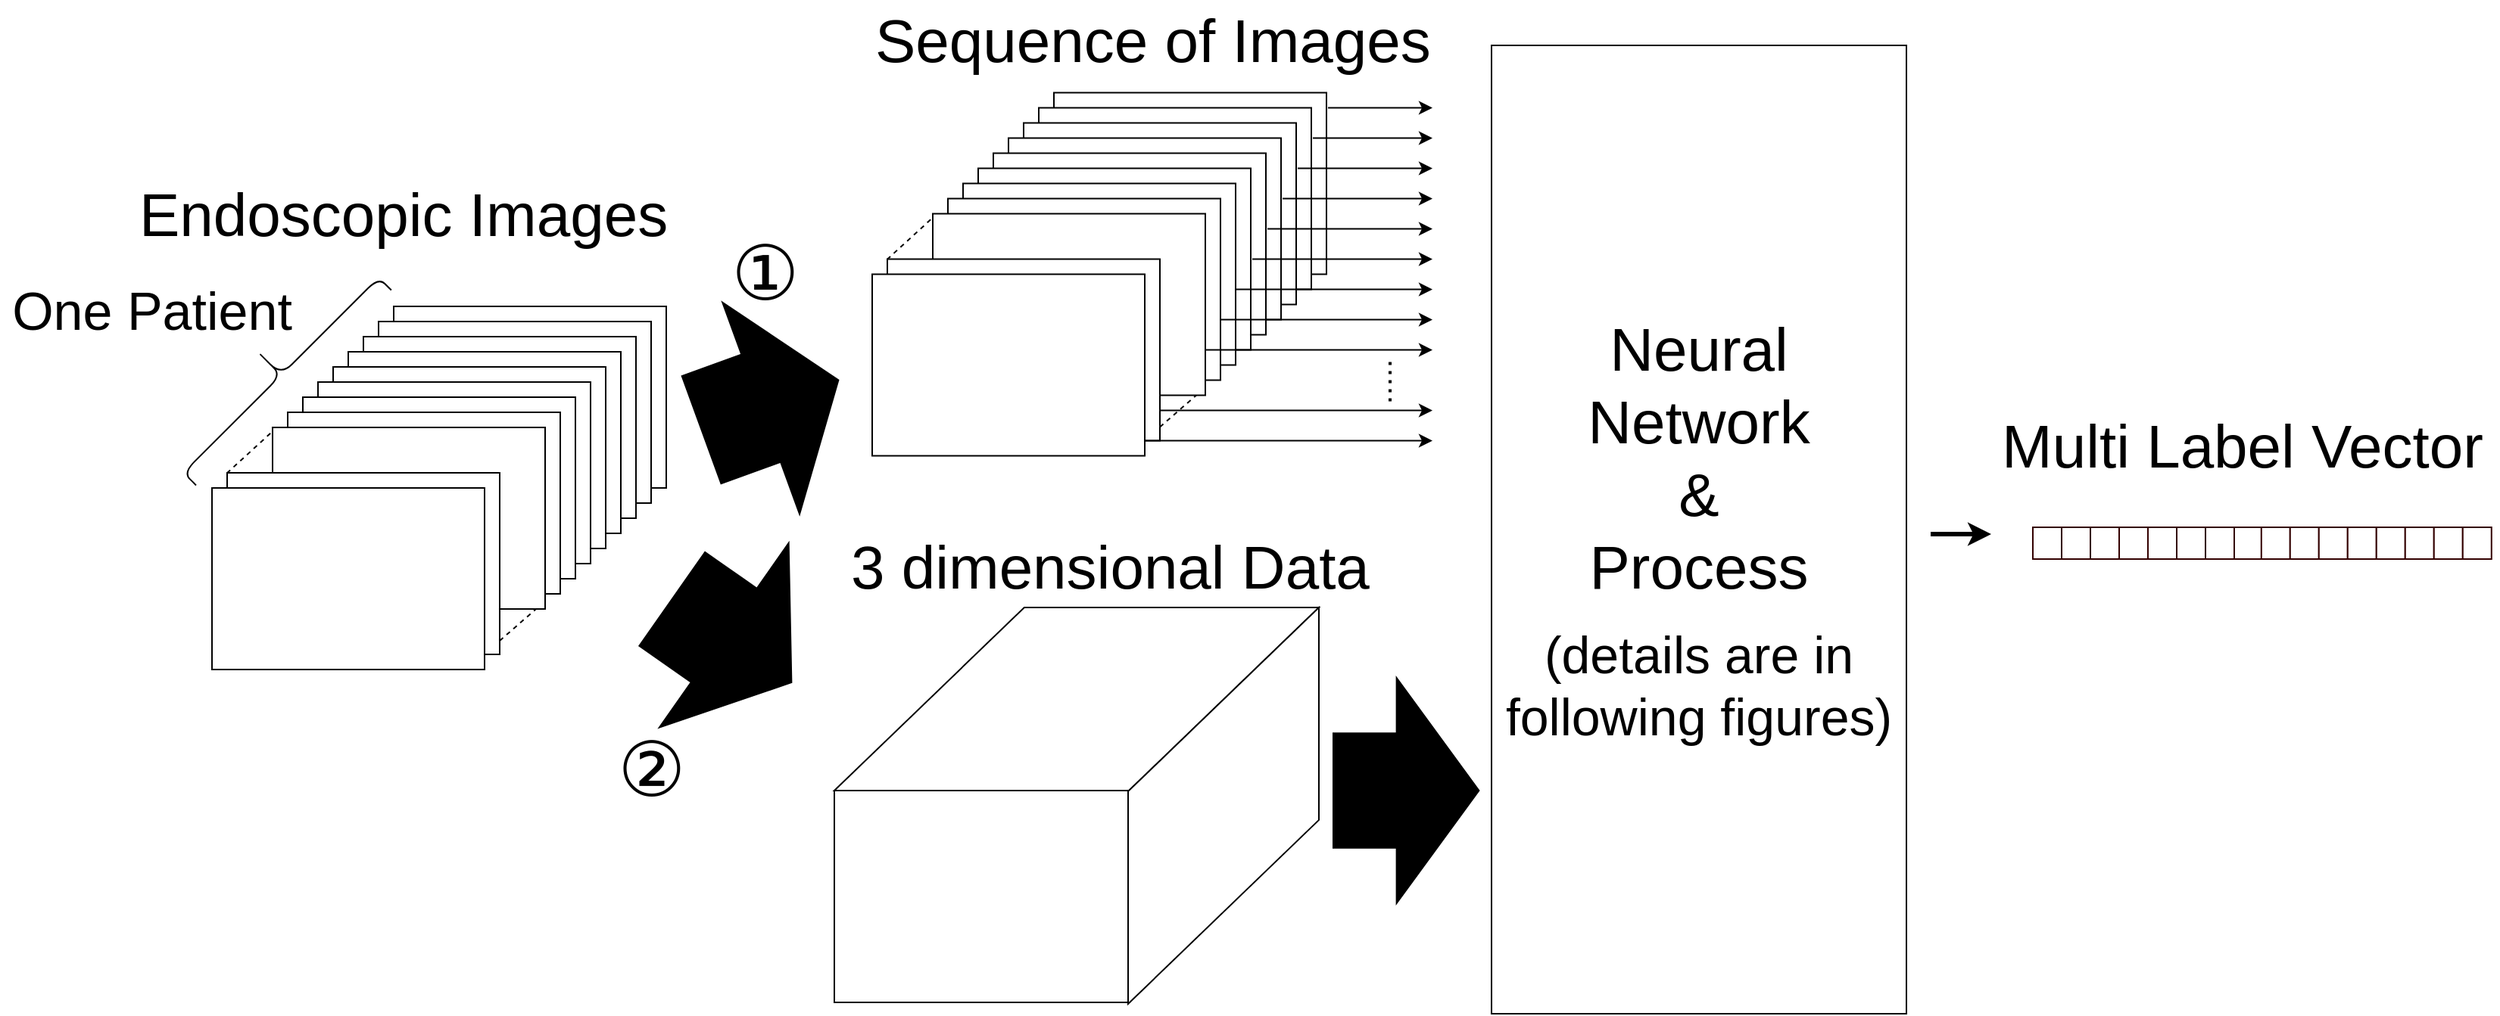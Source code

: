 <mxfile version="12.5.5" type="device"><diagram id="LJlvn_eN7_B9yyw2BRqZ" name="Page-1"><mxGraphModel dx="2607" dy="2450" grid="1" gridSize="10" guides="1" tooltips="1" connect="1" arrows="1" fold="1" page="1" pageScale="1" pageWidth="827" pageHeight="1169" math="0" shadow="0"><root><mxCell id="0"/><mxCell id="1" parent="0"/><mxCell id="wsB86Zvu5WprsDZRKFzO-258" value="" style="rounded=0;whiteSpace=wrap;html=1;" parent="1" vertex="1"><mxGeometry x="641" y="101.25" width="180" height="120" as="geometry"/></mxCell><mxCell id="wsB86Zvu5WprsDZRKFzO-259" value="" style="rounded=0;whiteSpace=wrap;html=1;" parent="1" vertex="1"><mxGeometry x="631" y="111.25" width="180" height="120" as="geometry"/></mxCell><mxCell id="wsB86Zvu5WprsDZRKFzO-260" value="" style="endArrow=none;dashed=1;html=1;exitX=0.996;exitY=0.003;exitDx=0;exitDy=0;exitPerimeter=0;" parent="1" source="wsB86Zvu5WprsDZRKFzO-270" edge="1"><mxGeometry width="50" height="50" relative="1" as="geometry"><mxPoint x="721" y="304.25" as="sourcePoint"/><mxPoint x="741" y="181.25" as="targetPoint"/></mxGeometry></mxCell><mxCell id="wsB86Zvu5WprsDZRKFzO-261" value="" style="rounded=0;whiteSpace=wrap;html=1;" parent="1" vertex="1"><mxGeometry x="621" y="121.25" width="180" height="120" as="geometry"/></mxCell><mxCell id="wsB86Zvu5WprsDZRKFzO-262" value="" style="rounded=0;whiteSpace=wrap;html=1;" parent="1" vertex="1"><mxGeometry x="611" y="131.25" width="180" height="120" as="geometry"/></mxCell><mxCell id="wsB86Zvu5WprsDZRKFzO-263" value="" style="rounded=0;whiteSpace=wrap;html=1;" parent="1" vertex="1"><mxGeometry x="601" y="141.25" width="180" height="120" as="geometry"/></mxCell><mxCell id="wsB86Zvu5WprsDZRKFzO-264" value="" style="rounded=0;whiteSpace=wrap;html=1;" parent="1" vertex="1"><mxGeometry x="591" y="151.25" width="180" height="120" as="geometry"/></mxCell><mxCell id="wsB86Zvu5WprsDZRKFzO-265" value="" style="rounded=0;whiteSpace=wrap;html=1;" parent="1" vertex="1"><mxGeometry x="581" y="161.25" width="180" height="120" as="geometry"/></mxCell><mxCell id="wsB86Zvu5WprsDZRKFzO-266" value="" style="rounded=0;whiteSpace=wrap;html=1;" parent="1" vertex="1"><mxGeometry x="571" y="171.25" width="180" height="120" as="geometry"/></mxCell><mxCell id="wsB86Zvu5WprsDZRKFzO-267" value="" style="rounded=0;whiteSpace=wrap;html=1;" parent="1" vertex="1"><mxGeometry x="561" y="181.25" width="180" height="120" as="geometry"/></mxCell><mxCell id="wsB86Zvu5WprsDZRKFzO-268" value="" style="endArrow=none;dashed=1;html=1;exitX=0.977;exitY=0.936;exitDx=0;exitDy=0;exitPerimeter=0;" parent="1" edge="1"><mxGeometry width="50" height="50" relative="1" as="geometry"><mxPoint x="711" y="322.25" as="sourcePoint"/><mxPoint x="735" y="301.25" as="targetPoint"/></mxGeometry></mxCell><mxCell id="wsB86Zvu5WprsDZRKFzO-269" value="" style="endArrow=none;dashed=1;html=1;exitX=-0.001;exitY=0.002;exitDx=0;exitDy=0;exitPerimeter=0;entryX=0.002;entryY=0.019;entryDx=0;entryDy=0;entryPerimeter=0;" parent="1" source="wsB86Zvu5WprsDZRKFzO-270" target="wsB86Zvu5WprsDZRKFzO-267" edge="1"><mxGeometry width="50" height="50" relative="1" as="geometry"><mxPoint x="720" y="221.25" as="sourcePoint"/><mxPoint x="751" y="191.25" as="targetPoint"/></mxGeometry></mxCell><mxCell id="wsB86Zvu5WprsDZRKFzO-270" value="" style="rounded=0;whiteSpace=wrap;html=1;" parent="1" vertex="1"><mxGeometry x="531" y="211.25" width="180" height="120" as="geometry"/></mxCell><mxCell id="wsB86Zvu5WprsDZRKFzO-271" value="" style="rounded=0;whiteSpace=wrap;html=1;" parent="1" vertex="1"><mxGeometry x="521" y="221.25" width="180" height="120" as="geometry"/></mxCell><mxCell id="wsB86Zvu5WprsDZRKFzO-272" value="&lt;font style=&quot;font-size: 40px&quot;&gt;Endoscopic Images&lt;/font&gt;" style="text;html=1;resizable=0;points=[];autosize=1;align=left;verticalAlign=top;spacingTop=-4;" parent="1" vertex="1"><mxGeometry x="35" y="155" width="360" height="30" as="geometry"/></mxCell><mxCell id="wsB86Zvu5WprsDZRKFzO-276" value="" style="endArrow=classic;html=1;strokeWidth=1;" parent="1" edge="1"><mxGeometry width="50" height="50" relative="1" as="geometry"><mxPoint x="701" y="331.25" as="sourcePoint"/><mxPoint x="891" y="331.25" as="targetPoint"/></mxGeometry></mxCell><mxCell id="wsB86Zvu5WprsDZRKFzO-277" value="" style="endArrow=classic;html=1;strokeWidth=1;" parent="1" edge="1"><mxGeometry width="50" height="50" relative="1" as="geometry"><mxPoint x="711" y="311.25" as="sourcePoint"/><mxPoint x="891" y="311.25" as="targetPoint"/></mxGeometry></mxCell><mxCell id="wsB86Zvu5WprsDZRKFzO-278" value="" style="endArrow=classic;html=1;strokeWidth=1;" parent="1" edge="1"><mxGeometry width="50" height="50" relative="1" as="geometry"><mxPoint x="741" y="271.25" as="sourcePoint"/><mxPoint x="891" y="271.25" as="targetPoint"/></mxGeometry></mxCell><mxCell id="wsB86Zvu5WprsDZRKFzO-279" value="" style="endArrow=classic;html=1;strokeWidth=1;" parent="1" edge="1"><mxGeometry width="50" height="50" relative="1" as="geometry"><mxPoint x="751" y="251.25" as="sourcePoint"/><mxPoint x="891" y="251.25" as="targetPoint"/></mxGeometry></mxCell><mxCell id="wsB86Zvu5WprsDZRKFzO-280" value="" style="endArrow=classic;html=1;strokeWidth=1;" parent="1" edge="1"><mxGeometry width="50" height="50" relative="1" as="geometry"><mxPoint x="761" y="231.25" as="sourcePoint"/><mxPoint x="891" y="231.25" as="targetPoint"/></mxGeometry></mxCell><mxCell id="wsB86Zvu5WprsDZRKFzO-281" value="" style="endArrow=classic;html=1;strokeWidth=1;" parent="1" edge="1"><mxGeometry width="50" height="50" relative="1" as="geometry"><mxPoint x="772" y="211.25" as="sourcePoint"/><mxPoint x="891" y="211.25" as="targetPoint"/></mxGeometry></mxCell><mxCell id="wsB86Zvu5WprsDZRKFzO-283" value="" style="endArrow=classic;html=1;strokeWidth=1;" parent="1" edge="1"><mxGeometry width="50" height="50" relative="1" as="geometry"><mxPoint x="782" y="191.25" as="sourcePoint"/><mxPoint x="891" y="191.25" as="targetPoint"/></mxGeometry></mxCell><mxCell id="wsB86Zvu5WprsDZRKFzO-284" value="" style="endArrow=classic;html=1;strokeWidth=1;" parent="1" edge="1"><mxGeometry width="50" height="50" relative="1" as="geometry"><mxPoint x="792" y="171.25" as="sourcePoint"/><mxPoint x="891" y="171.25" as="targetPoint"/></mxGeometry></mxCell><mxCell id="wsB86Zvu5WprsDZRKFzO-285" value="" style="endArrow=classic;html=1;strokeWidth=1;" parent="1" edge="1"><mxGeometry width="50" height="50" relative="1" as="geometry"><mxPoint x="802" y="151.25" as="sourcePoint"/><mxPoint x="891" y="151.25" as="targetPoint"/></mxGeometry></mxCell><mxCell id="wsB86Zvu5WprsDZRKFzO-286" value="" style="endArrow=classic;html=1;strokeWidth=1;" parent="1" edge="1"><mxGeometry width="50" height="50" relative="1" as="geometry"><mxPoint x="822" y="111.25" as="sourcePoint"/><mxPoint x="891" y="111.25" as="targetPoint"/></mxGeometry></mxCell><mxCell id="wsB86Zvu5WprsDZRKFzO-298" value="" style="endArrow=classic;html=1;strokeWidth=1;" parent="1" edge="1"><mxGeometry width="50" height="50" relative="1" as="geometry"><mxPoint x="812" y="131.25" as="sourcePoint"/><mxPoint x="891" y="131.25" as="targetPoint"/></mxGeometry></mxCell><mxCell id="wsB86Zvu5WprsDZRKFzO-299" value="" style="endArrow=none;dashed=1;html=1;strokeWidth=2;dashPattern=1 2;" parent="1" edge="1"><mxGeometry width="50" height="50" relative="1" as="geometry"><mxPoint x="863" y="305.25" as="sourcePoint"/><mxPoint x="863" y="275.25" as="targetPoint"/></mxGeometry></mxCell><mxCell id="wsB86Zvu5WprsDZRKFzO-477" value="&lt;font style=&quot;font-size: 40px&quot;&gt;Multi Label Vector&lt;/font&gt;" style="text;html=1;resizable=0;points=[];autosize=1;align=left;verticalAlign=top;spacingTop=-4;" parent="1" vertex="1"><mxGeometry x="1265" y="308.25" width="330" height="30" as="geometry"/></mxCell><mxCell id="wsB86Zvu5WprsDZRKFzO-481" value="" style="rounded=0;whiteSpace=wrap;html=1;" parent="1" vertex="1"><mxGeometry x="205" y="242.5" width="180" height="120" as="geometry"/></mxCell><mxCell id="wsB86Zvu5WprsDZRKFzO-482" value="" style="rounded=0;whiteSpace=wrap;html=1;" parent="1" vertex="1"><mxGeometry x="195" y="252.5" width="180" height="120" as="geometry"/></mxCell><mxCell id="wsB86Zvu5WprsDZRKFzO-483" value="" style="endArrow=none;dashed=1;html=1;exitX=0.996;exitY=0.003;exitDx=0;exitDy=0;exitPerimeter=0;" parent="1" source="wsB86Zvu5WprsDZRKFzO-493" edge="1"><mxGeometry width="50" height="50" relative="1" as="geometry"><mxPoint x="285" y="445.5" as="sourcePoint"/><mxPoint x="305" y="322.5" as="targetPoint"/></mxGeometry></mxCell><mxCell id="wsB86Zvu5WprsDZRKFzO-484" value="" style="rounded=0;whiteSpace=wrap;html=1;" parent="1" vertex="1"><mxGeometry x="185" y="262.5" width="180" height="120" as="geometry"/></mxCell><mxCell id="wsB86Zvu5WprsDZRKFzO-485" value="" style="rounded=0;whiteSpace=wrap;html=1;" parent="1" vertex="1"><mxGeometry x="175" y="272.5" width="180" height="120" as="geometry"/></mxCell><mxCell id="wsB86Zvu5WprsDZRKFzO-486" value="" style="rounded=0;whiteSpace=wrap;html=1;" parent="1" vertex="1"><mxGeometry x="165" y="282.5" width="180" height="120" as="geometry"/></mxCell><mxCell id="wsB86Zvu5WprsDZRKFzO-487" value="" style="rounded=0;whiteSpace=wrap;html=1;" parent="1" vertex="1"><mxGeometry x="155" y="292.5" width="180" height="120" as="geometry"/></mxCell><mxCell id="wsB86Zvu5WprsDZRKFzO-488" value="" style="rounded=0;whiteSpace=wrap;html=1;" parent="1" vertex="1"><mxGeometry x="145" y="302.5" width="180" height="120" as="geometry"/></mxCell><mxCell id="wsB86Zvu5WprsDZRKFzO-489" value="" style="rounded=0;whiteSpace=wrap;html=1;" parent="1" vertex="1"><mxGeometry x="135" y="312.5" width="180" height="120" as="geometry"/></mxCell><mxCell id="wsB86Zvu5WprsDZRKFzO-490" value="" style="rounded=0;whiteSpace=wrap;html=1;" parent="1" vertex="1"><mxGeometry x="125" y="322.5" width="180" height="120" as="geometry"/></mxCell><mxCell id="wsB86Zvu5WprsDZRKFzO-491" value="" style="endArrow=none;dashed=1;html=1;exitX=0.977;exitY=0.936;exitDx=0;exitDy=0;exitPerimeter=0;" parent="1" edge="1"><mxGeometry width="50" height="50" relative="1" as="geometry"><mxPoint x="275" y="463.5" as="sourcePoint"/><mxPoint x="299" y="442.5" as="targetPoint"/></mxGeometry></mxCell><mxCell id="wsB86Zvu5WprsDZRKFzO-492" value="" style="endArrow=none;dashed=1;html=1;exitX=-0.001;exitY=0.002;exitDx=0;exitDy=0;exitPerimeter=0;entryX=0.002;entryY=0.019;entryDx=0;entryDy=0;entryPerimeter=0;" parent="1" source="wsB86Zvu5WprsDZRKFzO-493" target="wsB86Zvu5WprsDZRKFzO-490" edge="1"><mxGeometry width="50" height="50" relative="1" as="geometry"><mxPoint x="284" y="362.5" as="sourcePoint"/><mxPoint x="315" y="332.5" as="targetPoint"/></mxGeometry></mxCell><mxCell id="wsB86Zvu5WprsDZRKFzO-493" value="" style="rounded=0;whiteSpace=wrap;html=1;" parent="1" vertex="1"><mxGeometry x="95" y="352.5" width="180" height="120" as="geometry"/></mxCell><mxCell id="wsB86Zvu5WprsDZRKFzO-494" value="" style="rounded=0;whiteSpace=wrap;html=1;" parent="1" vertex="1"><mxGeometry x="85" y="362.5" width="180" height="120" as="geometry"/></mxCell><mxCell id="wsB86Zvu5WprsDZRKFzO-496" value="" style="endArrow=classic;html=1;strokeWidth=3;" parent="1" edge="1"><mxGeometry width="50" height="50" relative="1" as="geometry"><mxPoint x="1220" y="393" as="sourcePoint"/><mxPoint x="1260" y="393" as="targetPoint"/></mxGeometry></mxCell><mxCell id="wsB86Zvu5WprsDZRKFzO-772" value="" style="rounded=0;whiteSpace=wrap;html=1;" parent="1" vertex="1"><mxGeometry x="496" y="562.5" width="195" height="140" as="geometry"/></mxCell><mxCell id="wsB86Zvu5WprsDZRKFzO-773" value="" style="shape=parallelogram;perimeter=parallelogramPerimeter;whiteSpace=wrap;html=1;size=0.392;" parent="1" vertex="1"><mxGeometry x="496" y="441.5" width="320" height="121" as="geometry"/></mxCell><mxCell id="wsB86Zvu5WprsDZRKFzO-774" value="" style="shape=parallelogram;perimeter=parallelogramPerimeter;whiteSpace=wrap;html=1;size=0.464;rotation=-90;direction=west;flipH=1;" parent="1" vertex="1"><mxGeometry x="622" y="509.5" width="262" height="126" as="geometry"/></mxCell><mxCell id="wsB86Zvu5WprsDZRKFzO-777" value="&lt;font style=&quot;font-size: 50px&quot;&gt;①&lt;/font&gt;" style="text;html=1;align=center;verticalAlign=middle;resizable=0;points=[];autosize=1;" parent="1" vertex="1"><mxGeometry x="420" y="205" width="60" height="30" as="geometry"/></mxCell><mxCell id="wsB86Zvu5WprsDZRKFzO-778" value="&lt;font style=&quot;font-size: 50px&quot;&gt;②&lt;/font&gt;" style="text;html=1;align=center;verticalAlign=middle;resizable=0;points=[];autosize=1;" parent="1" vertex="1"><mxGeometry x="345" y="532.5" width="60" height="30" as="geometry"/></mxCell><mxCell id="wsB86Zvu5WprsDZRKFzO-779" value="&lt;font&gt;&lt;span style=&quot;font-size: 40px&quot;&gt;Neural&lt;/span&gt;&lt;br&gt;&lt;span style=&quot;font-size: 40px&quot;&gt;Network&lt;/span&gt;&lt;br&gt;&lt;span style=&quot;font-size: 40px&quot;&gt;&amp;amp;&lt;/span&gt;&lt;br&gt;&lt;span style=&quot;font-size: 40px&quot;&gt;Process&lt;/span&gt;&lt;br&gt;&lt;br&gt;&lt;font style=&quot;font-size: 34px&quot;&gt;(details are in following figures)&lt;/font&gt;&lt;br&gt;&lt;/font&gt;" style="rounded=0;whiteSpace=wrap;html=1;" parent="1" vertex="1"><mxGeometry x="930" y="70" width="274" height="640" as="geometry"/></mxCell><mxCell id="Bs0xQUDJQ58EPMD_71T0-1" value="&lt;font style=&quot;font-size: 40px&quot;&gt;Sequence of Images&lt;/font&gt;" style="text;html=1;resizable=0;points=[];autosize=1;align=left;verticalAlign=top;spacingTop=-4;" parent="1" vertex="1"><mxGeometry x="521" y="40" width="380" height="30" as="geometry"/></mxCell><mxCell id="Bs0xQUDJQ58EPMD_71T0-2" value="&lt;font style=&quot;font-size: 40px&quot;&gt;3 dimensional Data&lt;/font&gt;" style="text;html=1;resizable=0;points=[];autosize=1;align=left;verticalAlign=top;spacingTop=-4;" parent="1" vertex="1"><mxGeometry x="505" y="387.75" width="360" height="30" as="geometry"/></mxCell><mxCell id="Bs0xQUDJQ58EPMD_71T0-5" value="" style="shape=curlyBracket;whiteSpace=wrap;html=1;rounded=1;rotation=45;size=0.664;" parent="1" vertex="1"><mxGeometry x="109.08" y="192.7" width="35" height="182.34" as="geometry"/></mxCell><mxCell id="Bs0xQUDJQ58EPMD_71T0-6" value="&lt;font style=&quot;font-size: 35px&quot;&gt;One Patient&lt;/font&gt;" style="text;html=1;align=center;verticalAlign=middle;resizable=0;points=[];autosize=1;" parent="1" vertex="1"><mxGeometry x="-55" y="230" width="200" height="30" as="geometry"/></mxCell><mxCell id="Bs0xQUDJQ58EPMD_71T0-7" value="" style="shape=singleArrow;whiteSpace=wrap;html=1;rotation=35;fillColor=#000000;arrowWidth=0.778;arrowSize=0.344;strokeWidth=30;" parent="1" vertex="1"><mxGeometry x="395" y="432.5" width="63.74" height="60" as="geometry"/></mxCell><mxCell id="Bs0xQUDJQ58EPMD_71T0-8" value="" style="shape=singleArrow;whiteSpace=wrap;html=1;rotation=-20;fillColor=#000000;arrowWidth=0.778;arrowSize=0.344;strokeWidth=30;" parent="1" vertex="1"><mxGeometry x="420" y="278.25" width="63.74" height="60" as="geometry"/></mxCell><mxCell id="Bs0xQUDJQ58EPMD_71T0-9" value="" style="shape=singleArrow;whiteSpace=wrap;html=1;rotation=0;fillColor=#000000;arrowWidth=0.778;arrowSize=0.344;strokeWidth=30;" parent="1" vertex="1"><mxGeometry x="840" y="532.5" width="63.74" height="60" as="geometry"/></mxCell><mxCell id="Bs0xQUDJQ58EPMD_71T0-12" value="" style="rounded=0;whiteSpace=wrap;html=1;strokeColor=#330000;fillColor=#FFFFFF;" parent="1" vertex="1"><mxGeometry x="1287.5" y="388.5" width="19" height="21" as="geometry"/></mxCell><mxCell id="Bs0xQUDJQ58EPMD_71T0-13" value="" style="rounded=0;whiteSpace=wrap;html=1;strokeColor=#330000;fillColor=#FFFFFF;" parent="1" vertex="1"><mxGeometry x="1306.5" y="388.5" width="19" height="21" as="geometry"/></mxCell><mxCell id="Bs0xQUDJQ58EPMD_71T0-14" value="" style="rounded=0;whiteSpace=wrap;html=1;strokeColor=#330000;fillColor=#FFFFFF;" parent="1" vertex="1"><mxGeometry x="1325.5" y="388.5" width="19" height="21" as="geometry"/></mxCell><mxCell id="Bs0xQUDJQ58EPMD_71T0-15" value="" style="rounded=0;whiteSpace=wrap;html=1;strokeColor=#330000;fillColor=#FFFFFF;" parent="1" vertex="1"><mxGeometry x="1344.5" y="388.5" width="19" height="21" as="geometry"/></mxCell><mxCell id="Bs0xQUDJQ58EPMD_71T0-16" value="" style="rounded=0;whiteSpace=wrap;html=1;strokeColor=#330000;fillColor=#FFFFFF;" parent="1" vertex="1"><mxGeometry x="1363.5" y="388.5" width="19" height="21" as="geometry"/></mxCell><mxCell id="Bs0xQUDJQ58EPMD_71T0-17" value="" style="rounded=0;whiteSpace=wrap;html=1;strokeColor=#330000;fillColor=#FFFFFF;" parent="1" vertex="1"><mxGeometry x="1382.5" y="388.5" width="19" height="21" as="geometry"/></mxCell><mxCell id="Bs0xQUDJQ58EPMD_71T0-18" value="" style="rounded=0;whiteSpace=wrap;html=1;strokeColor=#330000;fillColor=#FFFFFF;" parent="1" vertex="1"><mxGeometry x="1401.5" y="388.5" width="19" height="21" as="geometry"/></mxCell><mxCell id="Bs0xQUDJQ58EPMD_71T0-19" value="" style="rounded=0;whiteSpace=wrap;html=1;strokeColor=#330000;fillColor=#FFFFFF;" parent="1" vertex="1"><mxGeometry x="1420.5" y="388.5" width="19" height="21" as="geometry"/></mxCell><mxCell id="Bs0xQUDJQ58EPMD_71T0-20" value="" style="rounded=0;whiteSpace=wrap;html=1;strokeColor=#330000;fillColor=#FFFFFF;" parent="1" vertex="1"><mxGeometry x="1438.39" y="388.5" width="19" height="21" as="geometry"/></mxCell><mxCell id="Bs0xQUDJQ58EPMD_71T0-21" value="" style="rounded=0;whiteSpace=wrap;html=1;strokeColor=#330000;fillColor=#FFFFFF;" parent="1" vertex="1"><mxGeometry x="1457.39" y="388.5" width="19" height="21" as="geometry"/></mxCell><mxCell id="Bs0xQUDJQ58EPMD_71T0-22" value="" style="rounded=0;whiteSpace=wrap;html=1;strokeColor=#330000;fillColor=#FFFFFF;" parent="1" vertex="1"><mxGeometry x="1476.39" y="388.5" width="19" height="21" as="geometry"/></mxCell><mxCell id="Bs0xQUDJQ58EPMD_71T0-23" value="" style="rounded=0;whiteSpace=wrap;html=1;strokeColor=#330000;fillColor=#FFFFFF;" parent="1" vertex="1"><mxGeometry x="1495.39" y="388.5" width="19" height="21" as="geometry"/></mxCell><mxCell id="Bs0xQUDJQ58EPMD_71T0-24" value="" style="rounded=0;whiteSpace=wrap;html=1;strokeColor=#330000;fillColor=#FFFFFF;" parent="1" vertex="1"><mxGeometry x="1514.39" y="388.5" width="19" height="21" as="geometry"/></mxCell><mxCell id="Bs0xQUDJQ58EPMD_71T0-25" value="" style="rounded=0;whiteSpace=wrap;html=1;strokeColor=#330000;fillColor=#FFFFFF;" parent="1" vertex="1"><mxGeometry x="1533.39" y="388.5" width="19" height="21" as="geometry"/></mxCell><mxCell id="Bs0xQUDJQ58EPMD_71T0-26" value="" style="rounded=0;whiteSpace=wrap;html=1;strokeColor=#330000;fillColor=#FFFFFF;" parent="1" vertex="1"><mxGeometry x="1552.39" y="388.5" width="19" height="21" as="geometry"/></mxCell><mxCell id="Bs0xQUDJQ58EPMD_71T0-27" value="" style="rounded=0;whiteSpace=wrap;html=1;strokeColor=#330000;fillColor=#FFFFFF;" parent="1" vertex="1"><mxGeometry x="1571.39" y="388.5" width="19" height="21" as="geometry"/></mxCell></root></mxGraphModel></diagram></mxfile>